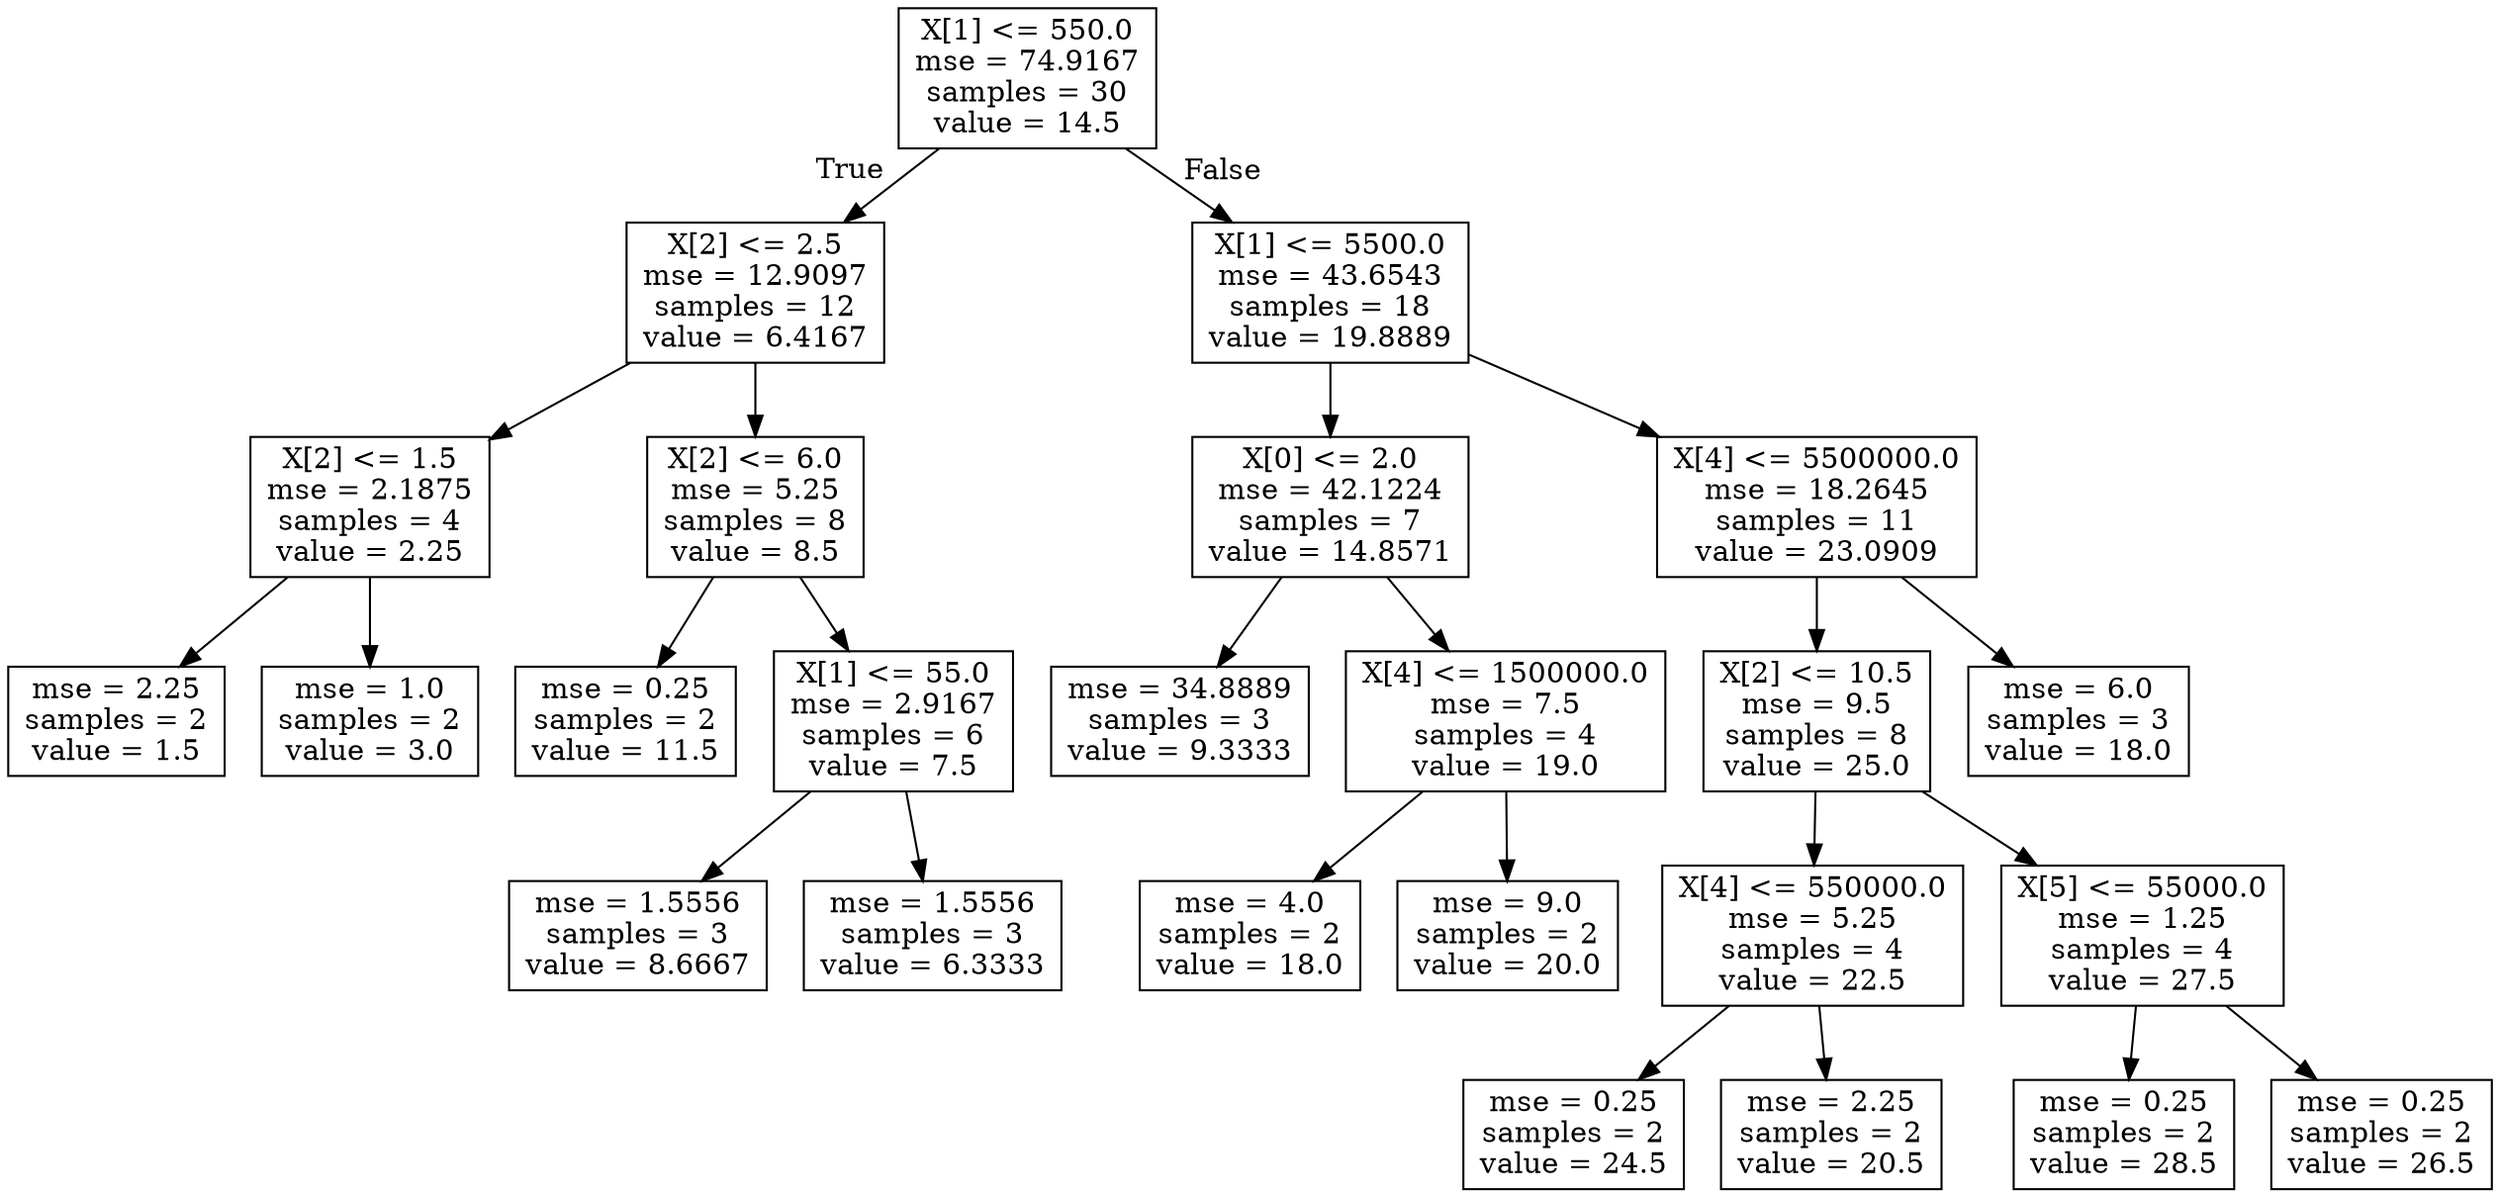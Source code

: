 digraph Tree {
node [shape=box] ;
0 [label="X[1] <= 550.0\nmse = 74.9167\nsamples = 30\nvalue = 14.5"] ;
1 [label="X[2] <= 2.5\nmse = 12.9097\nsamples = 12\nvalue = 6.4167"] ;
0 -> 1 [labeldistance=2.5, labelangle=45, headlabel="True"] ;
2 [label="X[2] <= 1.5\nmse = 2.1875\nsamples = 4\nvalue = 2.25"] ;
1 -> 2 ;
3 [label="mse = 2.25\nsamples = 2\nvalue = 1.5"] ;
2 -> 3 ;
4 [label="mse = 1.0\nsamples = 2\nvalue = 3.0"] ;
2 -> 4 ;
5 [label="X[2] <= 6.0\nmse = 5.25\nsamples = 8\nvalue = 8.5"] ;
1 -> 5 ;
6 [label="mse = 0.25\nsamples = 2\nvalue = 11.5"] ;
5 -> 6 ;
7 [label="X[1] <= 55.0\nmse = 2.9167\nsamples = 6\nvalue = 7.5"] ;
5 -> 7 ;
8 [label="mse = 1.5556\nsamples = 3\nvalue = 8.6667"] ;
7 -> 8 ;
9 [label="mse = 1.5556\nsamples = 3\nvalue = 6.3333"] ;
7 -> 9 ;
10 [label="X[1] <= 5500.0\nmse = 43.6543\nsamples = 18\nvalue = 19.8889"] ;
0 -> 10 [labeldistance=2.5, labelangle=-45, headlabel="False"] ;
11 [label="X[0] <= 2.0\nmse = 42.1224\nsamples = 7\nvalue = 14.8571"] ;
10 -> 11 ;
12 [label="mse = 34.8889\nsamples = 3\nvalue = 9.3333"] ;
11 -> 12 ;
13 [label="X[4] <= 1500000.0\nmse = 7.5\nsamples = 4\nvalue = 19.0"] ;
11 -> 13 ;
14 [label="mse = 4.0\nsamples = 2\nvalue = 18.0"] ;
13 -> 14 ;
15 [label="mse = 9.0\nsamples = 2\nvalue = 20.0"] ;
13 -> 15 ;
16 [label="X[4] <= 5500000.0\nmse = 18.2645\nsamples = 11\nvalue = 23.0909"] ;
10 -> 16 ;
17 [label="X[2] <= 10.5\nmse = 9.5\nsamples = 8\nvalue = 25.0"] ;
16 -> 17 ;
18 [label="X[4] <= 550000.0\nmse = 5.25\nsamples = 4\nvalue = 22.5"] ;
17 -> 18 ;
19 [label="mse = 0.25\nsamples = 2\nvalue = 24.5"] ;
18 -> 19 ;
20 [label="mse = 2.25\nsamples = 2\nvalue = 20.5"] ;
18 -> 20 ;
21 [label="X[5] <= 55000.0\nmse = 1.25\nsamples = 4\nvalue = 27.5"] ;
17 -> 21 ;
22 [label="mse = 0.25\nsamples = 2\nvalue = 28.5"] ;
21 -> 22 ;
23 [label="mse = 0.25\nsamples = 2\nvalue = 26.5"] ;
21 -> 23 ;
24 [label="mse = 6.0\nsamples = 3\nvalue = 18.0"] ;
16 -> 24 ;
}